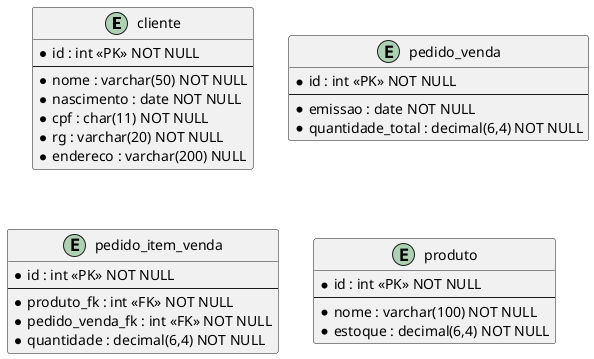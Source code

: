 @startuml marcio_system
entity cliente {
    *id : int <<PK>> NOT NULL
    --
    *nome : varchar(50) NOT NULL
    *nascimento : date NOT NULL
    *cpf : char(11) NOT NULL
    *rg : varchar(20) NOT NULL
    *endereco : varchar(200) NULL
}
entity pedido_venda {
    *id : int <<PK>> NOT NULL
    --
    *emissao : date NOT NULL
    *quantidade_total : decimal(6,4) NOT NULL
}
entity pedido_item_venda {
    *id : int <<PK>> NOT NULL
    --
    '*produto_id : int <<FK>> NOT NULL
    *produto_fk : int <<FK>> NOT NULL
    *pedido_venda_fk : int <<FK>> NOT NULL
    *quantidade : decimal(6,4) NOT NULL 
}
entity produto {
    *id : int <<PK>> NOT NULL
    --
    *nome : varchar(100) NOT NULL
    *estoque : decimal(6,4) NOT NULL
}
@enduml